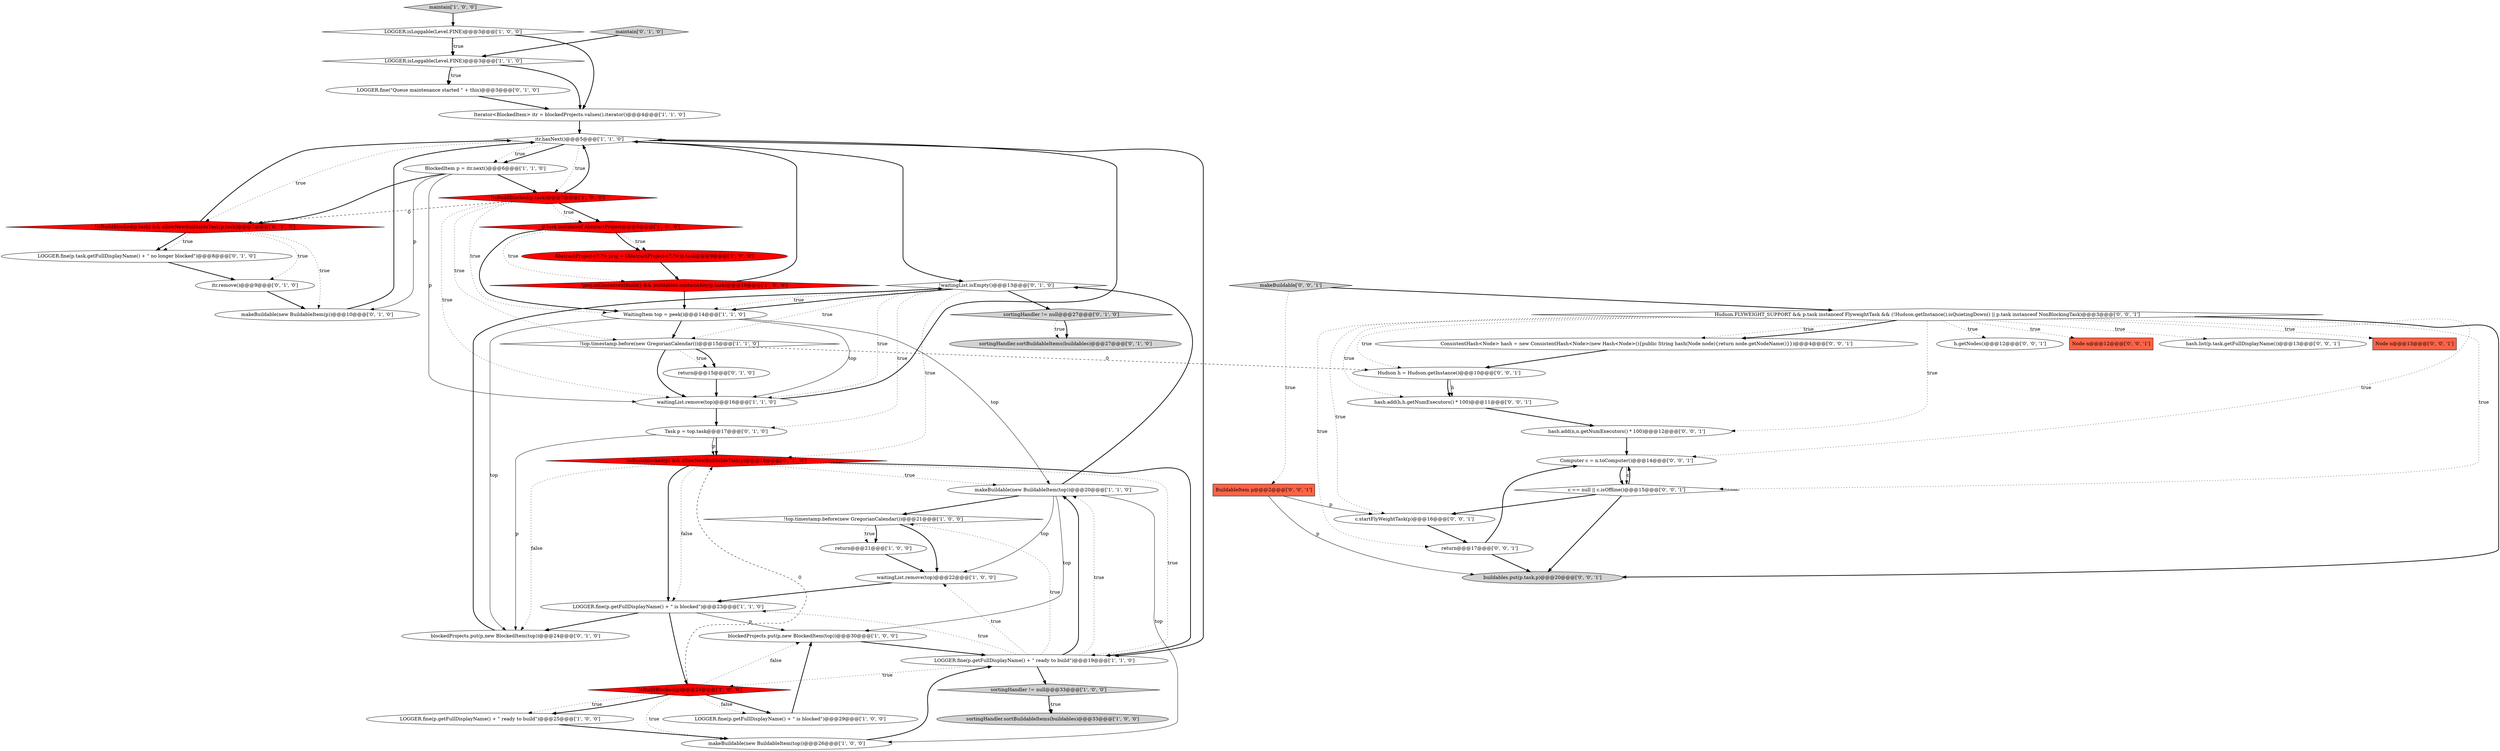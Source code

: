 digraph {
28 [style = filled, label = "maintain['0', '1', '0']", fillcolor = lightgray, shape = diamond image = "AAA0AAABBB2BBB"];
27 [style = filled, label = "!isBuildBlocked(p) && allowNewBuildableTask(p)@@@18@@@['0', '1', '0']", fillcolor = red, shape = diamond image = "AAA1AAABBB2BBB"];
34 [style = filled, label = "!waitingList.isEmpty()@@@13@@@['0', '1', '0']", fillcolor = white, shape = diamond image = "AAA0AAABBB2BBB"];
10 [style = filled, label = "waitingList.remove(top)@@@22@@@['1', '0', '0']", fillcolor = white, shape = ellipse image = "AAA0AAABBB1BBB"];
40 [style = filled, label = "return@@@17@@@['0', '0', '1']", fillcolor = white, shape = ellipse image = "AAA0AAABBB3BBB"];
29 [style = filled, label = "blockedProjects.put(p,new BlockedItem(top))@@@24@@@['0', '1', '0']", fillcolor = white, shape = ellipse image = "AAA0AAABBB2BBB"];
43 [style = filled, label = "hash.add(n,n.getNumExecutors() * 100)@@@12@@@['0', '0', '1']", fillcolor = white, shape = ellipse image = "AAA0AAABBB3BBB"];
5 [style = filled, label = "makeBuildable(new BuildableItem(top))@@@20@@@['1', '1', '0']", fillcolor = white, shape = ellipse image = "AAA0AAABBB1BBB"];
49 [style = filled, label = "makeBuildable['0', '0', '1']", fillcolor = lightgray, shape = diamond image = "AAA0AAABBB3BBB"];
45 [style = filled, label = "h.getNodes()@@@12@@@['0', '0', '1']", fillcolor = white, shape = ellipse image = "AAA0AAABBB3BBB"];
32 [style = filled, label = "!isBuildBlocked(p.task) && allowNewBuildableTask(p.task)@@@7@@@['0', '1', '0']", fillcolor = red, shape = diamond image = "AAA1AAABBB2BBB"];
22 [style = filled, label = "!proj.isConcurrentBuild() && buildables.containsKey(p.task)@@@10@@@['1', '0', '0']", fillcolor = red, shape = diamond image = "AAA1AAABBB1BBB"];
0 [style = filled, label = "LOGGER.fine(p.getFullDisplayName() + \" is blocked\")@@@29@@@['1', '0', '0']", fillcolor = white, shape = ellipse image = "AAA0AAABBB1BBB"];
6 [style = filled, label = "BlockedItem p = itr.next()@@@6@@@['1', '1', '0']", fillcolor = white, shape = ellipse image = "AAA0AAABBB1BBB"];
25 [style = filled, label = "blockedProjects.put(p,new BlockedItem(top))@@@30@@@['1', '0', '0']", fillcolor = white, shape = ellipse image = "AAA0AAABBB1BBB"];
39 [style = filled, label = "c == null || c.isOffline()@@@15@@@['0', '0', '1']", fillcolor = white, shape = diamond image = "AAA0AAABBB3BBB"];
48 [style = filled, label = "hash.add(h,h.getNumExecutors() * 100)@@@11@@@['0', '0', '1']", fillcolor = white, shape = ellipse image = "AAA0AAABBB3BBB"];
33 [style = filled, label = "LOGGER.fine(\"Queue maintenance started \" + this)@@@3@@@['0', '1', '0']", fillcolor = white, shape = ellipse image = "AAA0AAABBB2BBB"];
13 [style = filled, label = "WaitingItem top = peek()@@@14@@@['1', '1', '0']", fillcolor = white, shape = ellipse image = "AAA0AAABBB1BBB"];
15 [style = filled, label = "LOGGER.fine(p.getFullDisplayName() + \" is blocked\")@@@23@@@['1', '1', '0']", fillcolor = white, shape = ellipse image = "AAA0AAABBB1BBB"];
37 [style = filled, label = "LOGGER.fine(p.task.getFullDisplayName() + \" no longer blocked\")@@@8@@@['0', '1', '0']", fillcolor = white, shape = ellipse image = "AAA0AAABBB2BBB"];
1 [style = filled, label = "Iterator<BlockedItem> itr = blockedProjects.values().iterator()@@@4@@@['1', '1', '0']", fillcolor = white, shape = ellipse image = "AAA0AAABBB1BBB"];
30 [style = filled, label = "sortingHandler != null@@@27@@@['0', '1', '0']", fillcolor = lightgray, shape = diamond image = "AAA0AAABBB2BBB"];
4 [style = filled, label = "!isBuildBlocked(p.task)@@@7@@@['1', '0', '0']", fillcolor = red, shape = diamond image = "AAA1AAABBB1BBB"];
21 [style = filled, label = "sortingHandler.sortBuildableItems(buildables)@@@33@@@['1', '0', '0']", fillcolor = lightgray, shape = ellipse image = "AAA0AAABBB1BBB"];
8 [style = filled, label = "itr.hasNext()@@@5@@@['1', '1', '0']", fillcolor = white, shape = diamond image = "AAA0AAABBB1BBB"];
23 [style = filled, label = "LOGGER.fine(p.getFullDisplayName() + \" ready to build\")@@@19@@@['1', '1', '0']", fillcolor = white, shape = ellipse image = "AAA0AAABBB1BBB"];
54 [style = filled, label = "c.startFlyWeightTask(p)@@@16@@@['0', '0', '1']", fillcolor = white, shape = ellipse image = "AAA0AAABBB3BBB"];
11 [style = filled, label = "return@@@21@@@['1', '0', '0']", fillcolor = white, shape = ellipse image = "AAA0AAABBB1BBB"];
36 [style = filled, label = "sortingHandler.sortBuildableItems(buildables)@@@27@@@['0', '1', '0']", fillcolor = lightgray, shape = ellipse image = "AAA0AAABBB2BBB"];
38 [style = filled, label = "makeBuildable(new BuildableItem(p))@@@10@@@['0', '1', '0']", fillcolor = white, shape = ellipse image = "AAA0AAABBB2BBB"];
50 [style = filled, label = "Node n@@@12@@@['0', '0', '1']", fillcolor = tomato, shape = box image = "AAA0AAABBB3BBB"];
24 [style = filled, label = "makeBuildable(new BuildableItem(top))@@@26@@@['1', '0', '0']", fillcolor = white, shape = ellipse image = "AAA0AAABBB1BBB"];
26 [style = filled, label = "itr.remove()@@@9@@@['0', '1', '0']", fillcolor = white, shape = ellipse image = "AAA0AAABBB2BBB"];
2 [style = filled, label = "sortingHandler != null@@@33@@@['1', '0', '0']", fillcolor = lightgray, shape = diamond image = "AAA0AAABBB1BBB"];
47 [style = filled, label = "Computer c = n.toComputer()@@@14@@@['0', '0', '1']", fillcolor = white, shape = ellipse image = "AAA0AAABBB3BBB"];
3 [style = filled, label = "p.task instanceof AbstractProject@@@8@@@['1', '0', '0']", fillcolor = red, shape = diamond image = "AAA1AAABBB1BBB"];
52 [style = filled, label = "hash.list(p.task.getFullDisplayName())@@@13@@@['0', '0', '1']", fillcolor = white, shape = ellipse image = "AAA0AAABBB3BBB"];
35 [style = filled, label = "Task p = top.task@@@17@@@['0', '1', '0']", fillcolor = white, shape = ellipse image = "AAA0AAABBB2BBB"];
46 [style = filled, label = "BuildableItem p@@@2@@@['0', '0', '1']", fillcolor = tomato, shape = box image = "AAA0AAABBB3BBB"];
14 [style = filled, label = "!top.timestamp.before(new GregorianCalendar())@@@15@@@['1', '1', '0']", fillcolor = white, shape = diamond image = "AAA0AAABBB1BBB"];
12 [style = filled, label = "LOGGER.isLoggable(Level.FINE)@@@3@@@['1', '0', '0']", fillcolor = white, shape = diamond image = "AAA0AAABBB1BBB"];
17 [style = filled, label = "LOGGER.fine(p.getFullDisplayName() + \" ready to build\")@@@25@@@['1', '0', '0']", fillcolor = white, shape = ellipse image = "AAA0AAABBB1BBB"];
16 [style = filled, label = "maintain['1', '0', '0']", fillcolor = lightgray, shape = diamond image = "AAA0AAABBB1BBB"];
44 [style = filled, label = "Node n@@@13@@@['0', '0', '1']", fillcolor = tomato, shape = box image = "AAA0AAABBB3BBB"];
18 [style = filled, label = "waitingList.remove(top)@@@16@@@['1', '1', '0']", fillcolor = white, shape = ellipse image = "AAA0AAABBB1BBB"];
31 [style = filled, label = "return@@@15@@@['0', '1', '0']", fillcolor = white, shape = ellipse image = "AAA0AAABBB2BBB"];
42 [style = filled, label = "Hudson h = Hudson.getInstance()@@@10@@@['0', '0', '1']", fillcolor = white, shape = ellipse image = "AAA0AAABBB3BBB"];
51 [style = filled, label = "Hudson.FLYWEIGHT_SUPPORT && p.task instanceof FlyweightTask && (!Hudson.getInstance().isQuietingDown() || p.task instanceof NonBlockingTask)@@@3@@@['0', '0', '1']", fillcolor = white, shape = diamond image = "AAA0AAABBB3BBB"];
7 [style = filled, label = "!isBuildBlocked(p)@@@24@@@['1', '0', '0']", fillcolor = red, shape = diamond image = "AAA1AAABBB1BBB"];
53 [style = filled, label = "buildables.put(p.task,p)@@@20@@@['0', '0', '1']", fillcolor = lightgray, shape = ellipse image = "AAA0AAABBB3BBB"];
19 [style = filled, label = "!top.timestamp.before(new GregorianCalendar())@@@21@@@['1', '0', '0']", fillcolor = white, shape = diamond image = "AAA0AAABBB1BBB"];
9 [style = filled, label = "AbstractProject<?,?> proj = (AbstractProject<?,?>)p.task@@@9@@@['1', '0', '0']", fillcolor = red, shape = ellipse image = "AAA1AAABBB1BBB"];
41 [style = filled, label = "ConsistentHash<Node> hash = new ConsistentHash<Node>(new Hash<Node>(){public String hash(Node node){return node.getNodeName()}})@@@4@@@['0', '0', '1']", fillcolor = white, shape = ellipse image = "AAA0AAABBB3BBB"];
20 [style = filled, label = "LOGGER.isLoggable(Level.FINE)@@@3@@@['1', '1', '0']", fillcolor = white, shape = diamond image = "AAA0AAABBB1BBB"];
4->18 [style = dotted, label="true"];
6->18 [style = solid, label="p"];
32->37 [style = bold, label=""];
28->20 [style = bold, label=""];
7->25 [style = dotted, label="false"];
51->45 [style = dotted, label="true"];
13->29 [style = solid, label="top"];
23->5 [style = dotted, label="true"];
27->23 [style = dotted, label="true"];
51->48 [style = dotted, label="true"];
51->53 [style = bold, label=""];
19->11 [style = bold, label=""];
8->6 [style = bold, label=""];
30->36 [style = bold, label=""];
42->48 [style = bold, label=""];
39->54 [style = bold, label=""];
49->51 [style = bold, label=""];
29->34 [style = bold, label=""];
51->47 [style = dotted, label="true"];
8->4 [style = dotted, label="true"];
27->15 [style = bold, label=""];
5->34 [style = bold, label=""];
22->8 [style = bold, label=""];
12->20 [style = dotted, label="true"];
34->27 [style = dotted, label="true"];
46->53 [style = solid, label="p"];
0->25 [style = bold, label=""];
48->43 [style = bold, label=""];
19->11 [style = dotted, label="true"];
51->42 [style = dotted, label="true"];
35->29 [style = solid, label="p"];
51->52 [style = dotted, label="true"];
40->47 [style = bold, label=""];
18->35 [style = bold, label=""];
32->37 [style = dotted, label="true"];
4->8 [style = bold, label=""];
6->38 [style = solid, label="p"];
23->15 [style = dotted, label="true"];
39->47 [style = bold, label=""];
46->54 [style = solid, label="p"];
51->43 [style = dotted, label="true"];
51->54 [style = dotted, label="true"];
34->14 [style = dotted, label="true"];
13->14 [style = bold, label=""];
5->24 [style = solid, label="top"];
22->13 [style = bold, label=""];
6->32 [style = bold, label=""];
8->34 [style = bold, label=""];
4->3 [style = bold, label=""];
34->13 [style = dotted, label="true"];
8->23 [style = bold, label=""];
37->26 [style = bold, label=""];
34->18 [style = dotted, label="true"];
5->25 [style = solid, label="top"];
35->27 [style = solid, label="p"];
7->0 [style = bold, label=""];
2->21 [style = dotted, label="true"];
47->39 [style = bold, label=""];
23->19 [style = dotted, label="true"];
12->1 [style = bold, label=""];
4->13 [style = dotted, label="true"];
6->4 [style = bold, label=""];
43->47 [style = bold, label=""];
2->21 [style = bold, label=""];
14->42 [style = dashed, label="0"];
14->18 [style = bold, label=""];
7->17 [style = dotted, label="true"];
49->46 [style = dotted, label="true"];
15->29 [style = bold, label=""];
51->41 [style = dotted, label="true"];
9->22 [style = bold, label=""];
54->40 [style = bold, label=""];
1->8 [style = bold, label=""];
7->17 [style = bold, label=""];
23->5 [style = bold, label=""];
40->53 [style = bold, label=""];
51->39 [style = dotted, label="true"];
12->20 [style = bold, label=""];
19->10 [style = bold, label=""];
3->9 [style = dotted, label="true"];
23->7 [style = dotted, label="true"];
20->1 [style = bold, label=""];
39->53 [style = bold, label=""];
13->18 [style = solid, label="top"];
27->15 [style = dotted, label="false"];
30->36 [style = dotted, label="true"];
3->9 [style = bold, label=""];
5->19 [style = bold, label=""];
23->10 [style = dotted, label="true"];
32->8 [style = bold, label=""];
4->3 [style = dotted, label="true"];
8->6 [style = dotted, label="true"];
20->33 [style = dotted, label="true"];
34->35 [style = dotted, label="true"];
11->10 [style = bold, label=""];
14->31 [style = bold, label=""];
47->39 [style = solid, label="c"];
32->38 [style = dotted, label="true"];
51->40 [style = dotted, label="true"];
18->8 [style = bold, label=""];
23->2 [style = bold, label=""];
38->8 [style = bold, label=""];
24->23 [style = bold, label=""];
5->10 [style = solid, label="top"];
27->5 [style = dotted, label="true"];
35->27 [style = bold, label=""];
10->15 [style = bold, label=""];
15->7 [style = bold, label=""];
25->23 [style = bold, label=""];
34->13 [style = bold, label=""];
31->18 [style = bold, label=""];
33->1 [style = bold, label=""];
4->14 [style = dotted, label="true"];
8->32 [style = dotted, label="true"];
7->24 [style = dotted, label="true"];
34->30 [style = bold, label=""];
20->33 [style = bold, label=""];
7->27 [style = dashed, label="0"];
27->29 [style = dotted, label="false"];
4->32 [style = dashed, label="0"];
26->38 [style = bold, label=""];
7->0 [style = dotted, label="false"];
17->24 [style = bold, label=""];
13->5 [style = solid, label="top"];
3->22 [style = dotted, label="true"];
15->25 [style = solid, label="p"];
3->13 [style = bold, label=""];
14->31 [style = dotted, label="true"];
32->26 [style = dotted, label="true"];
27->23 [style = bold, label=""];
51->44 [style = dotted, label="true"];
51->50 [style = dotted, label="true"];
16->12 [style = bold, label=""];
51->41 [style = bold, label=""];
42->48 [style = solid, label="h"];
41->42 [style = bold, label=""];
}
